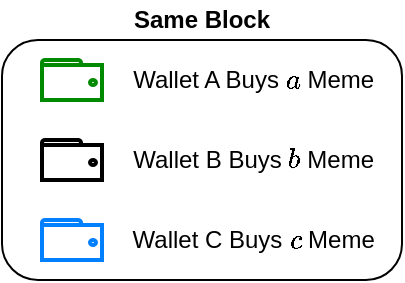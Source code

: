<mxfile version="28.0.6">
  <diagram name="Page-1" id="TUYloGP3IxvWaJOQYz36">
    <mxGraphModel dx="2946" dy="1272" grid="1" gridSize="10" guides="1" tooltips="1" connect="1" arrows="1" fold="1" page="1" pageScale="1" pageWidth="1654" pageHeight="1169" math="1" shadow="0">
      <root>
        <mxCell id="0" />
        <mxCell id="1" parent="0" />
        <mxCell id="xsM1BEv939oAehP6_Vt--4" value="" style="rounded=1;whiteSpace=wrap;html=1;" vertex="1" parent="1">
          <mxGeometry x="440" y="370" width="200" height="120" as="geometry" />
        </mxCell>
        <mxCell id="xsM1BEv939oAehP6_Vt--5" value="&lt;b&gt;Same Block&lt;/b&gt;" style="text;html=1;align=center;verticalAlign=middle;whiteSpace=wrap;rounded=0;" vertex="1" parent="1">
          <mxGeometry x="500" y="350" width="80" height="20" as="geometry" />
        </mxCell>
        <mxCell id="xsM1BEv939oAehP6_Vt--7" value="" style="html=1;verticalLabelPosition=bottom;align=center;labelBackgroundColor=#ffffff;verticalAlign=top;strokeWidth=2;strokeColor=#000000;shadow=0;dashed=0;shape=mxgraph.ios7.icons.wallet;" vertex="1" parent="1">
          <mxGeometry x="460" y="420" width="30" height="20" as="geometry" />
        </mxCell>
        <mxCell id="xsM1BEv939oAehP6_Vt--8" value="" style="html=1;verticalLabelPosition=bottom;align=center;labelBackgroundColor=#ffffff;verticalAlign=top;strokeWidth=2;strokeColor=#008A00;shadow=0;dashed=0;shape=mxgraph.ios7.icons.wallet;" vertex="1" parent="1">
          <mxGeometry x="460" y="380" width="30" height="20" as="geometry" />
        </mxCell>
        <mxCell id="xsM1BEv939oAehP6_Vt--10" value="" style="html=1;verticalLabelPosition=bottom;align=center;labelBackgroundColor=#ffffff;verticalAlign=top;strokeWidth=2;strokeColor=#007FFF;shadow=0;dashed=0;shape=mxgraph.ios7.icons.wallet;" vertex="1" parent="1">
          <mxGeometry x="460" y="460" width="30" height="20" as="geometry" />
        </mxCell>
        <mxCell id="xsM1BEv939oAehP6_Vt--11" value="Wallet B Buys \(b\)&lt;span style=&quot;background-color: transparent; color: light-dark(rgb(0, 0, 0), rgb(255, 255, 255));&quot;&gt;&amp;nbsp;Meme&amp;nbsp;&lt;/span&gt;" style="text;html=1;align=center;verticalAlign=middle;whiteSpace=wrap;rounded=0;" vertex="1" parent="1">
          <mxGeometry x="500" y="420" width="135" height="20" as="geometry" />
        </mxCell>
        <mxCell id="xsM1BEv939oAehP6_Vt--15" value="Wallet C Buys \(c\)&lt;span style=&quot;background-color: transparent; color: light-dark(rgb(0, 0, 0), rgb(255, 255, 255));&quot;&gt;&amp;nbsp;Meme&amp;nbsp;&lt;/span&gt;" style="text;html=1;align=center;verticalAlign=middle;whiteSpace=wrap;rounded=0;" vertex="1" parent="1">
          <mxGeometry x="500" y="460" width="135" height="20" as="geometry" />
        </mxCell>
        <mxCell id="xsM1BEv939oAehP6_Vt--23" value="Wallet A Buys \(a\)&lt;span style=&quot;background-color: transparent; color: light-dark(rgb(0, 0, 0), rgb(255, 255, 255));&quot;&gt;&amp;nbsp;Meme&amp;nbsp;&lt;/span&gt;" style="text;html=1;align=center;verticalAlign=middle;whiteSpace=wrap;rounded=0;" vertex="1" parent="1">
          <mxGeometry x="500" y="380" width="135" height="20" as="geometry" />
        </mxCell>
      </root>
    </mxGraphModel>
  </diagram>
</mxfile>
